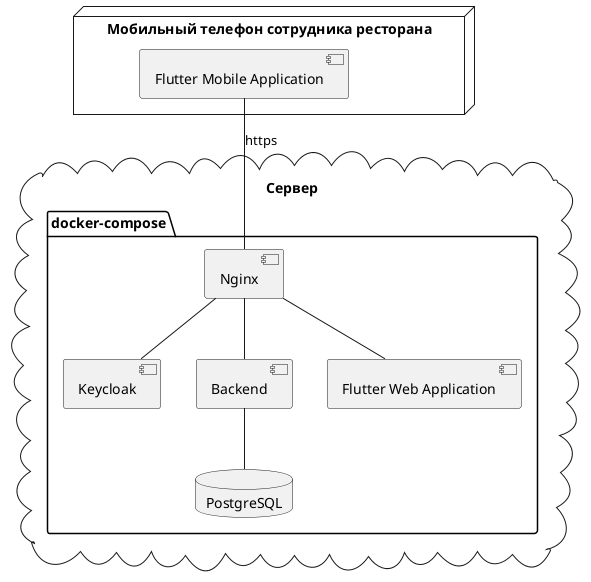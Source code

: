@startuml Диаграмма развёртывания

node "Мобильный телефон сотрудника ресторана" {
    [Flutter Mobile Application]
}



cloud Сервер {
    package docker-compose {
        [Nginx]
        [Keycloak]
        [Backend]
        [Flutter Web Application]
        database PostgreSQL
    }
}

[Flutter Mobile Application] -- [Nginx] : https

[Nginx] -- [Keycloak]
[Nginx] -- [Backend]
[Nginx] -- [Flutter Web Application]

[Backend] -- [PostgreSQL]

@enduml